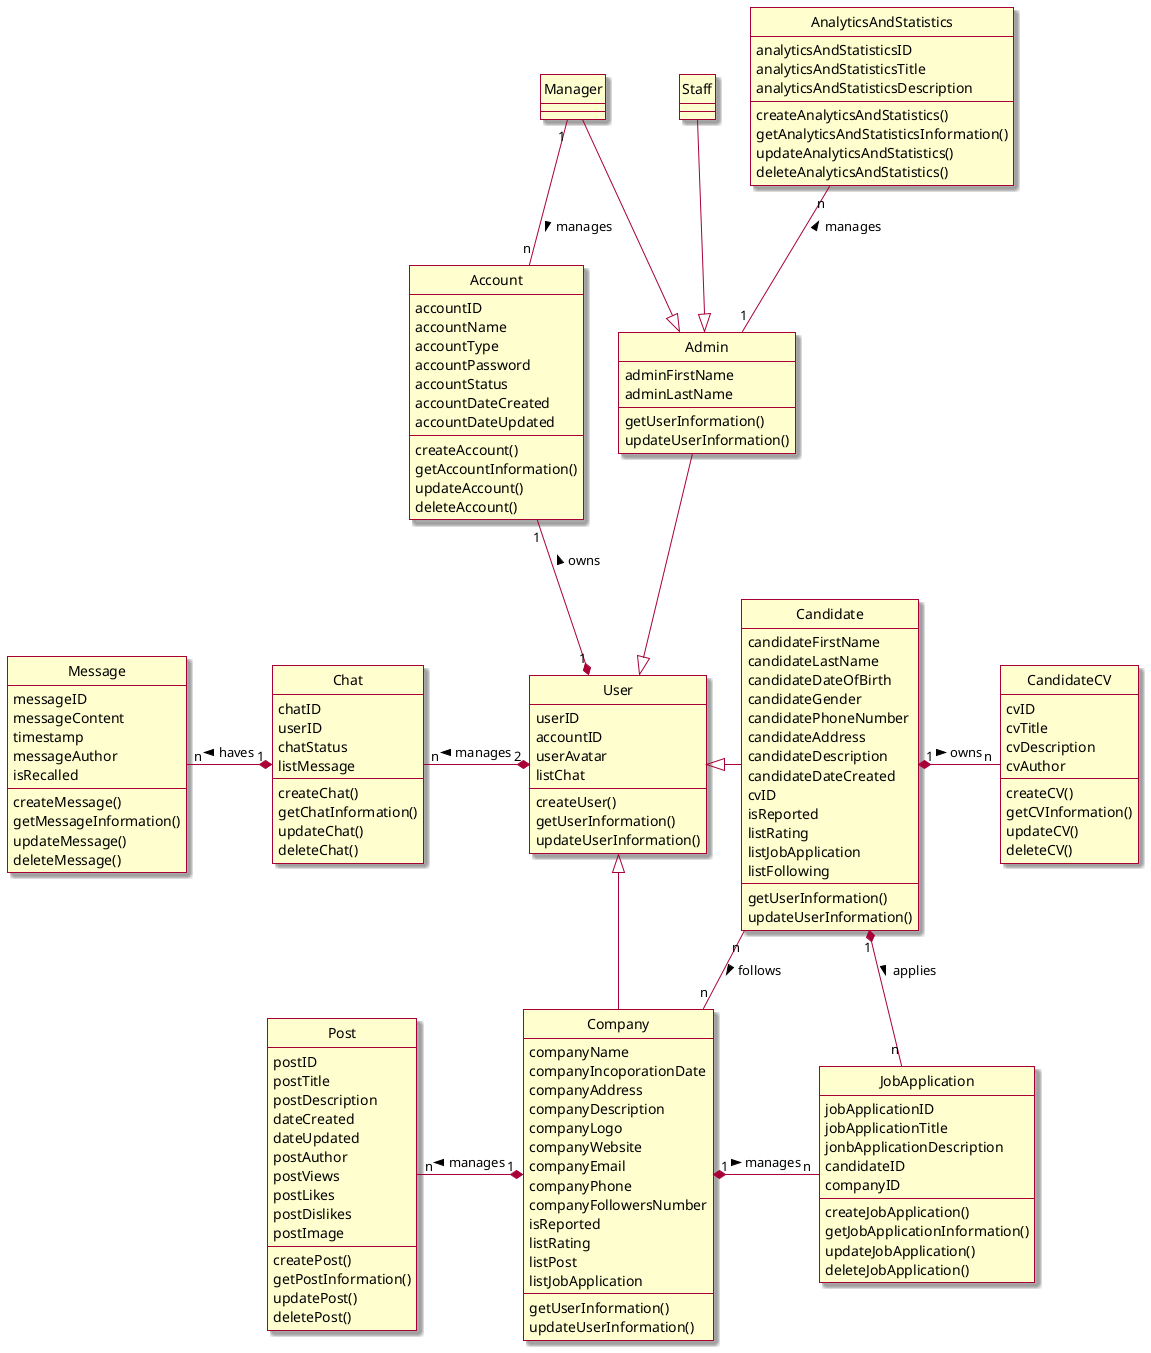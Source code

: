 @startuml ClassDiagram

hide circle
skin rose

class Account {
    accountID
    accountName
    accountType
    accountPassword
    accountStatus
    accountDateCreated
    accountDateUpdated
    createAccount()
    getAccountInformation()
    updateAccount()
    deleteAccount()
}

class User {
    userID
    accountID
    userAvatar
    listChat
    createUser()
    getUserInformation()
    updateUserInformation()
}

class Admin {
    adminFirstName
    adminLastName
    getUserInformation()
    updateUserInformation()
}

class Candidate {
    candidateFirstName
    candidateLastName
    candidateDateOfBirth
    candidateGender
    candidatePhoneNumber
    candidateAddress
    candidateDescription
    candidateDateCreated
    cvID
    isReported
    listRating
    listJobApplication
    listFollowing
    getUserInformation()
    updateUserInformation()
}

class Company {
    companyName
    companyIncoporationDate
    companyAddress
    companyDescription
    companyLogo
    companyWebsite
    companyEmail
    companyPhone
    companyFollowersNumber
    isReported
    listRating
    listPost
    listJobApplication
    getUserInformation()
    updateUserInformation()
}

class Staff {

}

class Manager {

}

class Post {
    postID
    postTitle
    postDescription
    dateCreated
    dateUpdated
    postAuthor
    postViews
    postLikes
    postDislikes
    postImage
    createPost()
    getPostInformation()
    updatePost()
    deletePost()
}

class CandidateCV {
    cvID
    cvTitle
    cvDescription
    cvAuthor
    createCV()
    getCVInformation()
    updateCV()
    deleteCV()
}

class JobApplication {
    jobApplicationID
    jobApplicationTitle
    jonbApplicationDescription
    candidateID
    companyID
    createJobApplication()
    getJobApplicationInformation()
    updateJobApplication()
    deleteJobApplication()
}

class Chat {
    chatID
    userID
    chatStatus
    listMessage
    createChat()
    getChatInformation()
    updateChat()
    deleteChat()
}

class Message {
    messageID
    messageContent
    timestamp
    messageAuthor
    isRecalled
    createMessage()
    getMessageInformation()
    updateMessage()
    deleteMessage()
}

class AnalyticsAndStatistics {
    analyticsAndStatisticsID
    analyticsAndStatisticsTitle
    analyticsAndStatisticsDescription
    createAnalyticsAndStatistics()
    getAnalyticsAndStatisticsInformation()
    updateAnalyticsAndStatistics()
    deleteAnalyticsAndStatistics()
}

Account "1" --* "1" User: owns <
Admin --|> User
User <|-right- Candidate
User <|-- Company
Staff --|> Admin
Manager --|> Admin
AnalyticsAndStatistics "n" -- "1" Admin: manages <
Manager "1" -- "n" Account: manages >
Post "n" -right-* "1" Company: manages <
Chat "n" -right-* "2" User: manages <
Message "n" -right-* "1" Chat: haves <
CandidateCV "n" -left-* "1" Candidate: owns <
JobApplication "n" -left-* "1" Company: manages <
Candidate "n" -- "n" Company: follows >
Candidate "1" *-- "n" JobApplication: applies >

@enduml